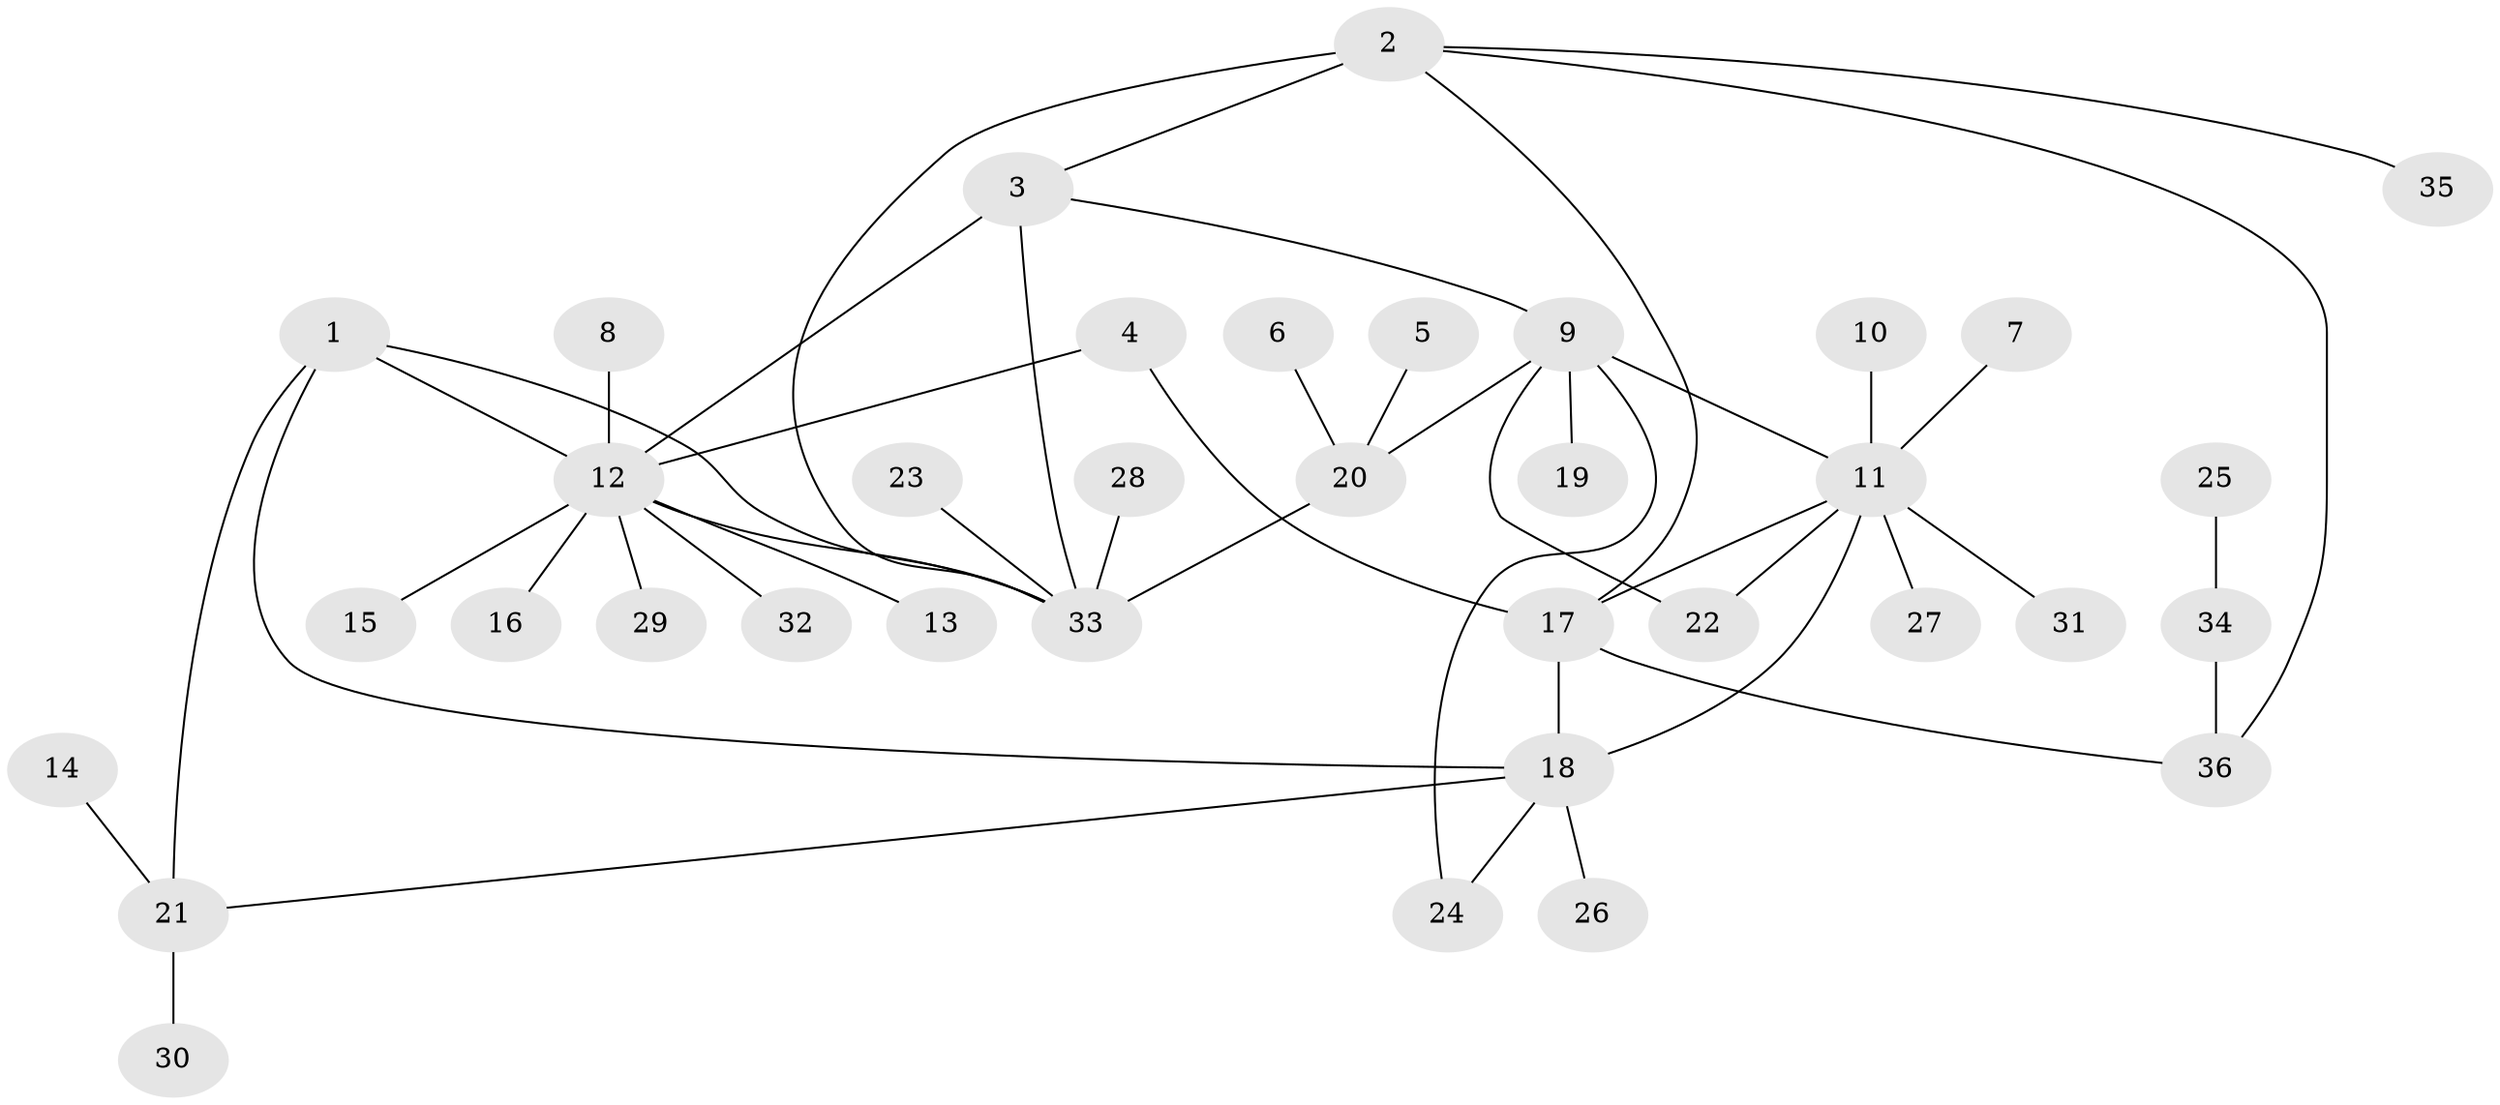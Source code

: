 // original degree distribution, {13: 0.013888888888888888, 2: 0.20833333333333334, 6: 0.06944444444444445, 4: 0.027777777777777776, 8: 0.013888888888888888, 5: 0.027777777777777776, 7: 0.027777777777777776, 10: 0.013888888888888888, 3: 0.041666666666666664, 1: 0.5555555555555556}
// Generated by graph-tools (version 1.1) at 2025/02/03/09/25 03:02:34]
// undirected, 36 vertices, 47 edges
graph export_dot {
graph [start="1"]
  node [color=gray90,style=filled];
  1;
  2;
  3;
  4;
  5;
  6;
  7;
  8;
  9;
  10;
  11;
  12;
  13;
  14;
  15;
  16;
  17;
  18;
  19;
  20;
  21;
  22;
  23;
  24;
  25;
  26;
  27;
  28;
  29;
  30;
  31;
  32;
  33;
  34;
  35;
  36;
  1 -- 12 [weight=1.0];
  1 -- 18 [weight=1.0];
  1 -- 21 [weight=1.0];
  1 -- 33 [weight=1.0];
  2 -- 3 [weight=1.0];
  2 -- 17 [weight=1.0];
  2 -- 33 [weight=2.0];
  2 -- 35 [weight=1.0];
  2 -- 36 [weight=1.0];
  3 -- 9 [weight=1.0];
  3 -- 12 [weight=2.0];
  3 -- 33 [weight=1.0];
  4 -- 12 [weight=1.0];
  4 -- 17 [weight=1.0];
  5 -- 20 [weight=1.0];
  6 -- 20 [weight=1.0];
  7 -- 11 [weight=1.0];
  8 -- 12 [weight=1.0];
  9 -- 11 [weight=1.0];
  9 -- 19 [weight=1.0];
  9 -- 20 [weight=1.0];
  9 -- 22 [weight=1.0];
  9 -- 24 [weight=1.0];
  10 -- 11 [weight=1.0];
  11 -- 17 [weight=1.0];
  11 -- 18 [weight=1.0];
  11 -- 22 [weight=1.0];
  11 -- 27 [weight=1.0];
  11 -- 31 [weight=1.0];
  12 -- 13 [weight=1.0];
  12 -- 15 [weight=1.0];
  12 -- 16 [weight=1.0];
  12 -- 29 [weight=1.0];
  12 -- 32 [weight=1.0];
  12 -- 33 [weight=1.0];
  14 -- 21 [weight=1.0];
  17 -- 18 [weight=1.0];
  17 -- 36 [weight=1.0];
  18 -- 21 [weight=1.0];
  18 -- 24 [weight=1.0];
  18 -- 26 [weight=1.0];
  20 -- 33 [weight=2.0];
  21 -- 30 [weight=1.0];
  23 -- 33 [weight=1.0];
  25 -- 34 [weight=1.0];
  28 -- 33 [weight=1.0];
  34 -- 36 [weight=1.0];
}
